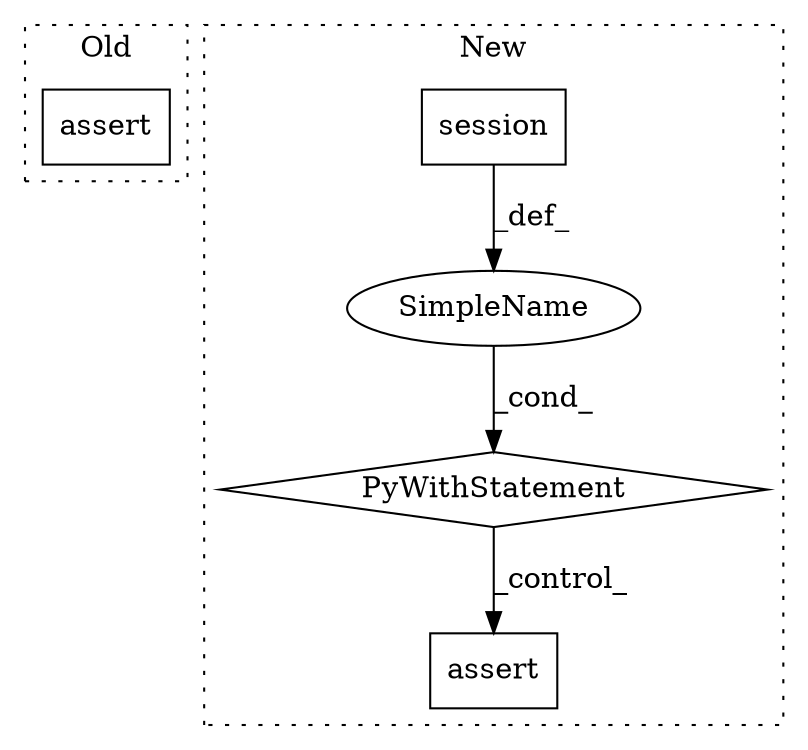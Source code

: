 digraph G {
subgraph cluster0 {
1 [label="assert" a="32" s="1963,1994" l="16,1" shape="box"];
label = "Old";
style="dotted";
}
subgraph cluster1 {
2 [label="session" a="32" s="1834" l="9" shape="box"];
3 [label="assert" a="32" s="1950,1980" l="15,1" shape="box"];
4 [label="SimpleName" a="42" s="" l="" shape="ellipse"];
5 [label="PyWithStatement" a="104" s="1819,1843" l="10,2" shape="diamond"];
label = "New";
style="dotted";
}
2 -> 4 [label="_def_"];
4 -> 5 [label="_cond_"];
5 -> 3 [label="_control_"];
}